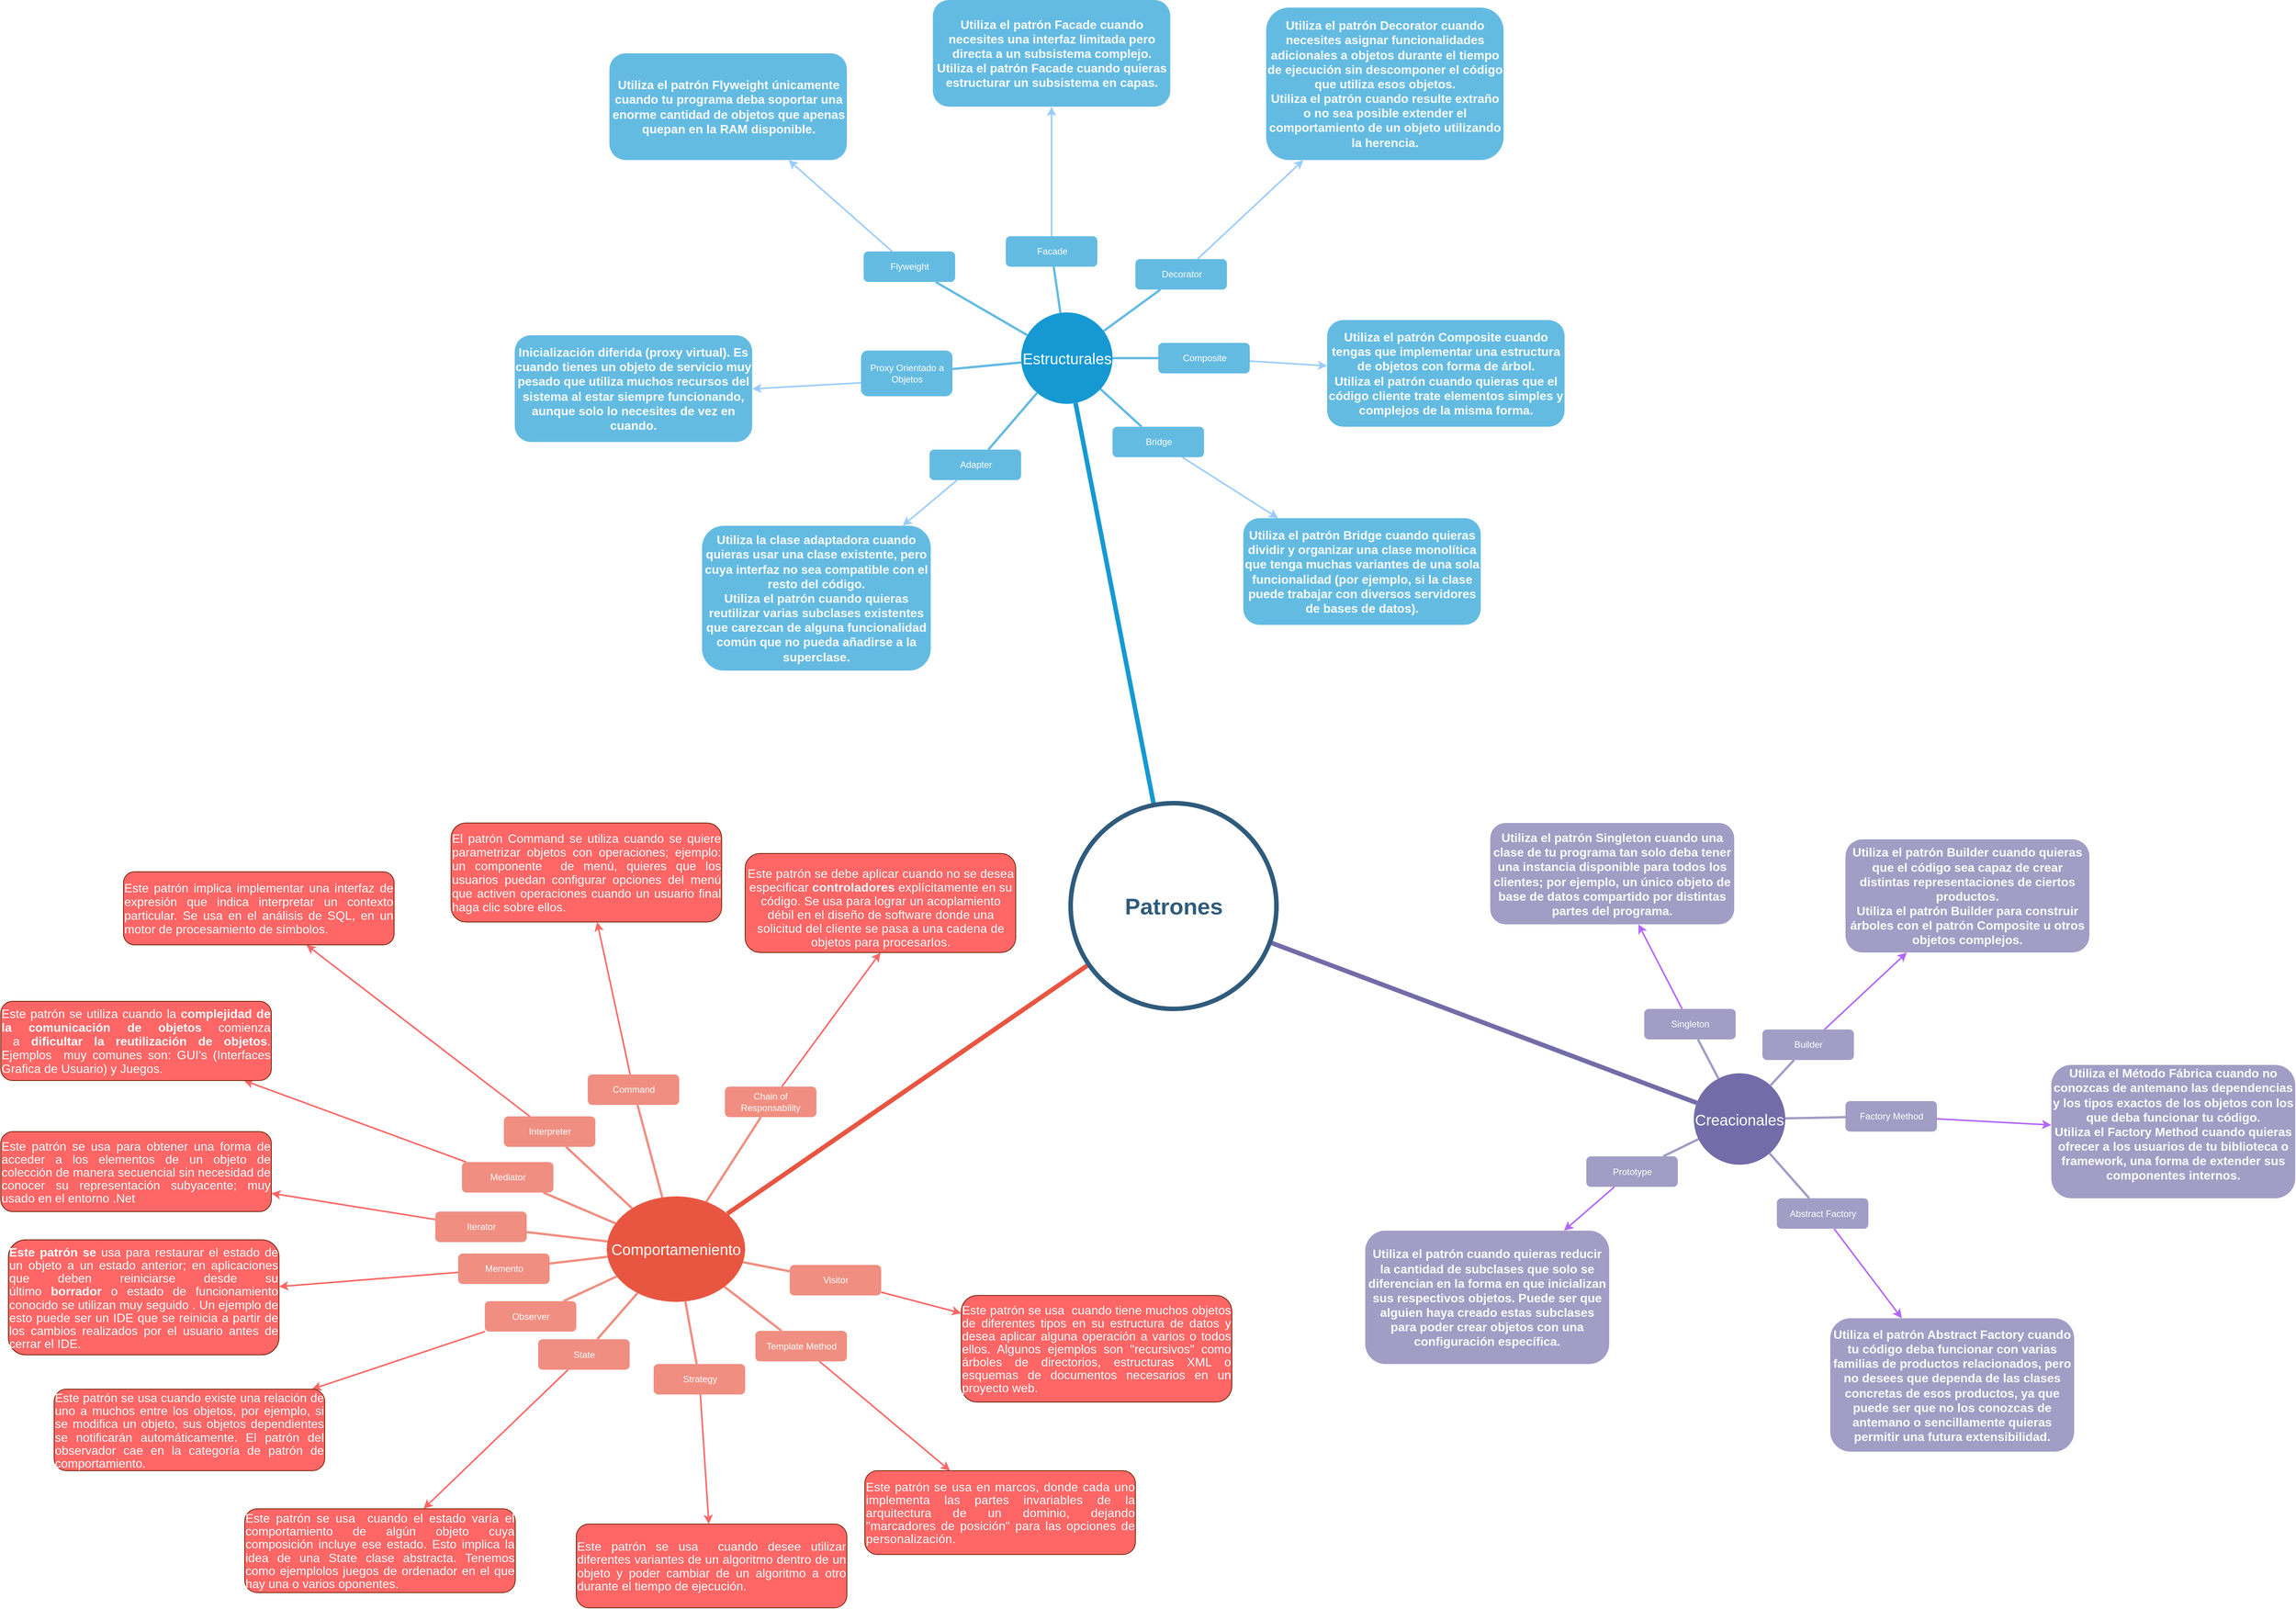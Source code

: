 <mxfile version="17.2.4" type="github">
  <diagram id="6a731a19-8d31-9384-78a2-239565b7b9f0" name="Page-1">
    <mxGraphModel dx="2190" dy="1401" grid="1" gridSize="10" guides="1" tooltips="1" connect="1" arrows="1" fold="1" page="1" pageScale="1" pageWidth="1169" pageHeight="827" background="none" math="0" shadow="0">
      <root>
        <mxCell id="0" />
        <mxCell id="1" parent="0" />
        <mxCell id="1353" value="Estructurales" style="ellipse;whiteSpace=wrap;html=1;shadow=0;fontFamily=Helvetica;fontSize=20;fontColor=#FFFFFF;align=center;strokeWidth=3;fillColor=#1699D3;strokeColor=none;" parent="1" vertex="1">
          <mxGeometry x="818.5" y="200" width="120" height="120" as="geometry" />
        </mxCell>
        <mxCell id="1354" value="Creacionales" style="ellipse;whiteSpace=wrap;html=1;shadow=0;fontFamily=Helvetica;fontSize=20;fontColor=#FFFFFF;align=center;strokeWidth=3;fillColor=#736ca8;strokeColor=none;" parent="1" vertex="1">
          <mxGeometry x="1701" y="1198.5" width="120" height="120" as="geometry" />
        </mxCell>
        <mxCell id="1356" value="Comportameniento" style="ellipse;whiteSpace=wrap;html=1;shadow=0;fontFamily=Helvetica;fontSize=20;fontColor=#FFFFFF;align=center;strokeWidth=3;fillColor=#E85642;strokeColor=none;" parent="1" vertex="1">
          <mxGeometry x="275" y="1360" width="181.5" height="138.5" as="geometry" />
        </mxCell>
        <mxCell id="1362" style="endArrow=none;strokeWidth=6;strokeColor=#1699D3;html=1;" parent="1" source="1515" target="1353" edge="1">
          <mxGeometry relative="1" as="geometry" />
        </mxCell>
        <mxCell id="1364" style="endArrow=none;strokeWidth=6;strokeColor=#736ca8;html=1;" parent="1" source="1515" target="1354" edge="1">
          <mxGeometry relative="1" as="geometry" />
        </mxCell>
        <mxCell id="1366" value="" style="edgeStyle=none;endArrow=none;strokeWidth=6;strokeColor=#E85642;html=1;" parent="1" source="1515" target="1356" edge="1">
          <mxGeometry x="181" y="226.5" width="100" height="100" as="geometry">
            <mxPoint x="181" y="326.5" as="sourcePoint" />
            <mxPoint x="281" y="226.5" as="targetPoint" />
          </mxGeometry>
        </mxCell>
        <mxCell id="tyB7Aq6SBeK5hWP6T13b-1596" style="edgeStyle=none;rounded=0;orthogonalLoop=1;jettySize=auto;html=1;fontColor=#FFFFFF;strokeColor=#99CCFF;strokeWidth=2;" edge="1" parent="1">
          <mxGeometry relative="1" as="geometry">
            <mxPoint x="608.5" y="292.347" as="sourcePoint" />
            <mxPoint x="465.75" y="300.311" as="targetPoint" />
          </mxGeometry>
        </mxCell>
        <mxCell id="1437" value="Proxy Orientado a Objetos" style="rounded=1;fillColor=#64BBE2;strokeColor=none;strokeWidth=3;shadow=0;html=1;fontColor=#FFFFFF;imageAlign=center;whiteSpace=wrap;" parent="1" vertex="1">
          <mxGeometry x="608.5" y="250" width="120" height="60" as="geometry" />
        </mxCell>
        <mxCell id="tyB7Aq6SBeK5hWP6T13b-1595" style="edgeStyle=none;rounded=0;orthogonalLoop=1;jettySize=auto;html=1;fontColor=#FFFFFF;strokeColor=#99CCFF;strokeWidth=2;" edge="1" parent="1" source="1438" target="tyB7Aq6SBeK5hWP6T13b-1591">
          <mxGeometry relative="1" as="geometry" />
        </mxCell>
        <mxCell id="1438" value="Flyweight" style="rounded=1;fillColor=#64BBE2;strokeColor=none;strokeWidth=3;shadow=0;html=1;fontColor=#FFFFFF;" parent="1" vertex="1">
          <mxGeometry x="612" y="120" width="120" height="40" as="geometry" />
        </mxCell>
        <mxCell id="tyB7Aq6SBeK5hWP6T13b-1594" style="edgeStyle=none;rounded=0;orthogonalLoop=1;jettySize=auto;html=1;fontColor=#FFFFFF;strokeColor=#99CCFF;strokeWidth=2;" edge="1" parent="1" source="1439" target="tyB7Aq6SBeK5hWP6T13b-1590">
          <mxGeometry relative="1" as="geometry" />
        </mxCell>
        <mxCell id="1439" value="Facade" style="rounded=1;fillColor=#64BBE2;strokeColor=none;strokeWidth=3;shadow=0;html=1;fontColor=#FFFFFF;" parent="1" vertex="1">
          <mxGeometry x="798.5" y="100" width="120" height="40" as="geometry" />
        </mxCell>
        <mxCell id="tyB7Aq6SBeK5hWP6T13b-1593" style="edgeStyle=none;rounded=0;orthogonalLoop=1;jettySize=auto;html=1;fontColor=#FFFFFF;strokeColor=#99CCFF;strokeWidth=2;" edge="1" parent="1" source="1440" target="tyB7Aq6SBeK5hWP6T13b-1589">
          <mxGeometry relative="1" as="geometry" />
        </mxCell>
        <mxCell id="1440" value="Decorator" style="rounded=1;fillColor=#64BBE2;strokeColor=none;strokeWidth=3;shadow=0;html=1;fontColor=#FFFFFF;" parent="1" vertex="1">
          <mxGeometry x="968.5" y="130" width="120" height="40" as="geometry" />
        </mxCell>
        <mxCell id="tyB7Aq6SBeK5hWP6T13b-1584" value="" style="edgeStyle=none;rounded=0;orthogonalLoop=1;jettySize=auto;html=1;fontColor=#FFFFFF;strokeColor=#99CCFF;strokeWidth=2;" edge="1" parent="1" source="1441" target="tyB7Aq6SBeK5hWP6T13b-1583">
          <mxGeometry relative="1" as="geometry" />
        </mxCell>
        <mxCell id="1441" value="Bridge" style="rounded=1;fillColor=#64BBE2;strokeColor=none;strokeWidth=3;shadow=0;html=1;fontColor=#FFFFFF;" parent="1" vertex="1">
          <mxGeometry x="938.5" y="350" width="120" height="40" as="geometry" />
        </mxCell>
        <mxCell id="tyB7Aq6SBeK5hWP6T13b-1588" style="edgeStyle=none;rounded=0;orthogonalLoop=1;jettySize=auto;html=1;fontColor=#FFFFFF;strokeColor=#99CCFF;strokeWidth=2;" edge="1" parent="1" source="1442" target="tyB7Aq6SBeK5hWP6T13b-1587">
          <mxGeometry relative="1" as="geometry" />
        </mxCell>
        <mxCell id="1442" value="Composite" style="rounded=1;fillColor=#64BBE2;strokeColor=none;strokeWidth=3;shadow=0;html=1;fontColor=#FFFFFF;" parent="1" vertex="1">
          <mxGeometry x="998.5" y="240" width="120" height="40" as="geometry" />
        </mxCell>
        <mxCell id="tyB7Aq6SBeK5hWP6T13b-1586" style="edgeStyle=none;rounded=0;orthogonalLoop=1;jettySize=auto;html=1;fontColor=#FFFFFF;strokeColor=#99CCFF;strokeWidth=2;" edge="1" parent="1" source="1443" target="tyB7Aq6SBeK5hWP6T13b-1585">
          <mxGeometry relative="1" as="geometry" />
        </mxCell>
        <mxCell id="1443" value="Adapter" style="rounded=1;fillColor=#64BBE2;strokeColor=none;strokeWidth=3;shadow=0;html=1;fontColor=#FFFFFF;" parent="1" vertex="1">
          <mxGeometry x="698.5" y="380" width="120" height="40" as="geometry" />
        </mxCell>
        <mxCell id="1448" value="" style="edgeStyle=none;endArrow=none;strokeWidth=3;strokeColor=#64BBE2;html=1;" parent="1" source="1353" target="1437" edge="1">
          <mxGeometry x="-1141.5" y="-410" width="100" height="100" as="geometry">
            <mxPoint x="-1141.5" y="-310" as="sourcePoint" />
            <mxPoint x="-1041.5" y="-410" as="targetPoint" />
          </mxGeometry>
        </mxCell>
        <mxCell id="1449" value="" style="edgeStyle=none;endArrow=none;strokeWidth=3;strokeColor=#64BBE2;html=1;" parent="1" source="1353" target="1438" edge="1">
          <mxGeometry x="-1141.5" y="-410" width="100" height="100" as="geometry">
            <mxPoint x="-1141.5" y="-310" as="sourcePoint" />
            <mxPoint x="-1041.5" y="-410" as="targetPoint" />
          </mxGeometry>
        </mxCell>
        <mxCell id="1450" value="" style="edgeStyle=none;endArrow=none;strokeWidth=3;strokeColor=#64BBE2;html=1;" parent="1" source="1353" target="1439" edge="1">
          <mxGeometry x="-1141.5" y="-410" width="100" height="100" as="geometry">
            <mxPoint x="-1141.5" y="-310" as="sourcePoint" />
            <mxPoint x="-1041.5" y="-410" as="targetPoint" />
          </mxGeometry>
        </mxCell>
        <mxCell id="1451" value="" style="edgeStyle=none;endArrow=none;strokeWidth=3;strokeColor=#64BBE2;html=1;" parent="1" source="1353" target="1440" edge="1">
          <mxGeometry x="-1141.5" y="-410" width="100" height="100" as="geometry">
            <mxPoint x="-1141.5" y="-310" as="sourcePoint" />
            <mxPoint x="-1041.5" y="-410" as="targetPoint" />
          </mxGeometry>
        </mxCell>
        <mxCell id="1452" value="" style="edgeStyle=none;endArrow=none;strokeWidth=3;strokeColor=#64BBE2;html=1;" parent="1" source="1353" target="1442" edge="1">
          <mxGeometry x="-1141.5" y="-410" width="100" height="100" as="geometry">
            <mxPoint x="-1141.5" y="-310" as="sourcePoint" />
            <mxPoint x="-1041.5" y="-410" as="targetPoint" />
          </mxGeometry>
        </mxCell>
        <mxCell id="1453" value="" style="edgeStyle=none;endArrow=none;strokeWidth=3;strokeColor=#64BBE2;html=1;" parent="1" source="1353" target="1441" edge="1">
          <mxGeometry x="-1141.5" y="-410" width="100" height="100" as="geometry">
            <mxPoint x="-1141.5" y="-310" as="sourcePoint" />
            <mxPoint x="-1041.5" y="-410" as="targetPoint" />
          </mxGeometry>
        </mxCell>
        <mxCell id="1454" value="" style="edgeStyle=none;endArrow=none;strokeWidth=3;strokeColor=#64BBE2;html=1;" parent="1" source="1353" target="1443" edge="1">
          <mxGeometry x="-1141.5" y="-410" width="100" height="100" as="geometry">
            <mxPoint x="-1141.5" y="-310" as="sourcePoint" />
            <mxPoint x="-1041.5" y="-410" as="targetPoint" />
          </mxGeometry>
        </mxCell>
        <mxCell id="tyB7Aq6SBeK5hWP6T13b-1576" style="edgeStyle=none;rounded=0;orthogonalLoop=1;jettySize=auto;html=1;fontColor=#FFFFFF;strokeColor=#B266FF;strokeWidth=2;" edge="1" parent="1" source="1457" target="tyB7Aq6SBeK5hWP6T13b-1571">
          <mxGeometry relative="1" as="geometry" />
        </mxCell>
        <mxCell id="1457" value="Singleton" style="rounded=1;fillColor=#a29dc5;strokeColor=none;strokeWidth=3;shadow=0;html=1;fontColor=#FFFFFF;" parent="1" vertex="1">
          <mxGeometry x="1636" y="1114" width="120" height="40" as="geometry" />
        </mxCell>
        <mxCell id="tyB7Aq6SBeK5hWP6T13b-1582" style="edgeStyle=none;rounded=0;orthogonalLoop=1;jettySize=auto;html=1;fontColor=#FFFFFF;strokeColor=#B266FF;strokeWidth=2;" edge="1" parent="1" source="1458" target="tyB7Aq6SBeK5hWP6T13b-1579">
          <mxGeometry relative="1" as="geometry" />
        </mxCell>
        <mxCell id="1458" value="Abstract Factory" style="rounded=1;fillColor=#a29dc5;strokeColor=none;strokeWidth=3;shadow=0;html=1;fontColor=#FFFFFF;" parent="1" vertex="1">
          <mxGeometry x="1810" y="1362.5" width="120" height="40" as="geometry" />
        </mxCell>
        <mxCell id="tyB7Aq6SBeK5hWP6T13b-1575" style="edgeStyle=none;rounded=0;orthogonalLoop=1;jettySize=auto;html=1;fontColor=#FFFFFF;strokeColor=#B266FF;strokeWidth=2;" edge="1" parent="1" source="1459" target="tyB7Aq6SBeK5hWP6T13b-1574">
          <mxGeometry relative="1" as="geometry">
            <mxPoint x="1880" y="1050.0" as="targetPoint" />
          </mxGeometry>
        </mxCell>
        <mxCell id="1459" value="Builder" style="rounded=1;fillColor=#a29dc5;strokeColor=none;strokeWidth=3;shadow=0;html=1;fontColor=#FFFFFF;" parent="1" vertex="1">
          <mxGeometry x="1791" y="1141" width="120" height="40" as="geometry" />
        </mxCell>
        <mxCell id="tyB7Aq6SBeK5hWP6T13b-1578" style="edgeStyle=none;rounded=0;orthogonalLoop=1;jettySize=auto;html=1;fontColor=#FFFFFF;strokeColor=#B266FF;strokeWidth=2;" edge="1" parent="1" source="1461" target="tyB7Aq6SBeK5hWP6T13b-1577">
          <mxGeometry relative="1" as="geometry" />
        </mxCell>
        <mxCell id="1461" value="Factory Method" style="rounded=1;fillColor=#a29dc5;strokeColor=none;strokeWidth=3;shadow=0;html=1;fontColor=#FFFFFF;" parent="1" vertex="1">
          <mxGeometry x="1900" y="1235" width="120" height="40" as="geometry" />
        </mxCell>
        <mxCell id="tyB7Aq6SBeK5hWP6T13b-1581" style="edgeStyle=none;rounded=0;orthogonalLoop=1;jettySize=auto;html=1;fontColor=#FFFFFF;strokeColor=#B266FF;strokeWidth=2;" edge="1" parent="1" source="1462" target="tyB7Aq6SBeK5hWP6T13b-1580">
          <mxGeometry relative="1" as="geometry" />
        </mxCell>
        <mxCell id="1462" value="Prototype" style="rounded=1;fillColor=#a29dc5;strokeColor=none;strokeWidth=3;shadow=0;html=1;fontColor=#FFFFFF;" parent="1" vertex="1">
          <mxGeometry x="1560" y="1307.5" width="120" height="40" as="geometry" />
        </mxCell>
        <mxCell id="1464" value="" style="edgeStyle=none;endArrow=none;strokeWidth=3;strokeColor=#A29DC5;html=1;" parent="1" source="1354" target="1461" edge="1">
          <mxGeometry x="241" y="-76.5" width="100" height="100" as="geometry">
            <mxPoint x="241" y="23.5" as="sourcePoint" />
            <mxPoint x="341" y="-76.5" as="targetPoint" />
          </mxGeometry>
        </mxCell>
        <mxCell id="1465" value="" style="edgeStyle=none;endArrow=none;strokeWidth=3;strokeColor=#A29DC5;html=1;" parent="1" source="1354" target="1458" edge="1">
          <mxGeometry x="241" y="-76.5" width="100" height="100" as="geometry">
            <mxPoint x="241" y="23.5" as="sourcePoint" />
            <mxPoint x="341" y="-76.5" as="targetPoint" />
          </mxGeometry>
        </mxCell>
        <mxCell id="1466" value="" style="edgeStyle=none;endArrow=none;strokeWidth=3;strokeColor=#A29DC5;html=1;" parent="1" source="1354" target="1462" edge="1">
          <mxGeometry x="241" y="-76.5" width="100" height="100" as="geometry">
            <mxPoint x="241" y="23.5" as="sourcePoint" />
            <mxPoint x="341" y="-76.5" as="targetPoint" />
          </mxGeometry>
        </mxCell>
        <mxCell id="1467" value="" style="edgeStyle=none;endArrow=none;strokeWidth=3;strokeColor=#A29DC5;html=1;" parent="1" source="1354" target="1457" edge="1">
          <mxGeometry x="241" y="-76.5" width="100" height="100" as="geometry">
            <mxPoint x="241" y="23.5" as="sourcePoint" />
            <mxPoint x="341" y="-76.5" as="targetPoint" />
          </mxGeometry>
        </mxCell>
        <mxCell id="tyB7Aq6SBeK5hWP6T13b-1543" style="rounded=0;orthogonalLoop=1;jettySize=auto;html=1;entryX=0.5;entryY=1;entryDx=0;entryDy=0;fontColor=#FFFFFF;strokeWidth=2;strokeColor=#FF6666;" edge="1" parent="1" source="1490" target="tyB7Aq6SBeK5hWP6T13b-1542">
          <mxGeometry relative="1" as="geometry" />
        </mxCell>
        <mxCell id="1490" value="Chain of Responsability" style="rounded=1;fillColor=#f08e81;strokeColor=none;strokeWidth=3;shadow=0;html=1;fontColor=#FFFFFF;whiteSpace=wrap;" parent="1" vertex="1">
          <mxGeometry x="430" y="1216" width="120" height="40" as="geometry" />
        </mxCell>
        <mxCell id="tyB7Aq6SBeK5hWP6T13b-1546" style="edgeStyle=none;rounded=0;orthogonalLoop=1;jettySize=auto;html=1;fontColor=#FFFFFF;strokeColor=#FF6666;strokeWidth=2;" edge="1" parent="1" source="1491" target="tyB7Aq6SBeK5hWP6T13b-1544">
          <mxGeometry relative="1" as="geometry" />
        </mxCell>
        <mxCell id="1491" value="Command" style="rounded=1;fillColor=#f08e81;strokeColor=none;strokeWidth=3;shadow=0;html=1;fontColor=#FFFFFF;" parent="1" vertex="1">
          <mxGeometry x="250" y="1200" width="120" height="40" as="geometry" />
        </mxCell>
        <mxCell id="tyB7Aq6SBeK5hWP6T13b-1552" style="edgeStyle=none;rounded=0;orthogonalLoop=1;jettySize=auto;html=1;fontColor=#FFFFFF;strokeColor=#FF6666;strokeWidth=2;" edge="1" parent="1" source="1492" target="tyB7Aq6SBeK5hWP6T13b-1547">
          <mxGeometry relative="1" as="geometry" />
        </mxCell>
        <mxCell id="1492" value="Interpreter" style="rounded=1;fillColor=#f08e81;strokeColor=none;strokeWidth=3;shadow=0;html=1;fontColor=#FFFFFF;" parent="1" vertex="1">
          <mxGeometry x="140" y="1255" width="120" height="40" as="geometry" />
        </mxCell>
        <mxCell id="tyB7Aq6SBeK5hWP6T13b-1550" style="edgeStyle=none;rounded=0;orthogonalLoop=1;jettySize=auto;html=1;fontColor=#FFFFFF;strokeColor=#FF6666;strokeWidth=2;" edge="1" parent="1" source="1493" target="tyB7Aq6SBeK5hWP6T13b-1549">
          <mxGeometry relative="1" as="geometry" />
        </mxCell>
        <mxCell id="1493" value="Mediator" style="rounded=1;fillColor=#f08e81;strokeColor=none;strokeWidth=3;shadow=0;html=1;fontColor=#FFFFFF;" parent="1" vertex="1">
          <mxGeometry x="85" y="1315" width="120" height="40" as="geometry" />
        </mxCell>
        <mxCell id="tyB7Aq6SBeK5hWP6T13b-1559" style="edgeStyle=none;rounded=0;orthogonalLoop=1;jettySize=auto;html=1;fontColor=#FFFFFF;strokeColor=#FF6666;strokeWidth=2;" edge="1" parent="1" source="1494" target="tyB7Aq6SBeK5hWP6T13b-1557">
          <mxGeometry relative="1" as="geometry" />
        </mxCell>
        <mxCell id="1494" value="Iterator" style="rounded=1;fillColor=#f08e81;strokeColor=none;strokeWidth=3;shadow=0;html=1;fontColor=#FFFFFF;" parent="1" vertex="1">
          <mxGeometry x="50" y="1380" width="120" height="40" as="geometry" />
        </mxCell>
        <mxCell id="tyB7Aq6SBeK5hWP6T13b-1560" style="edgeStyle=none;rounded=0;orthogonalLoop=1;jettySize=auto;html=1;fontColor=#FFFFFF;strokeColor=#FF6666;strokeWidth=2;" edge="1" parent="1" source="1495" target="tyB7Aq6SBeK5hWP6T13b-1558">
          <mxGeometry relative="1" as="geometry" />
        </mxCell>
        <mxCell id="1495" value="Memento" style="rounded=1;fillColor=#f08e81;strokeColor=none;strokeWidth=3;shadow=0;html=1;fontColor=#FFFFFF;" parent="1" vertex="1">
          <mxGeometry x="80" y="1435" width="120" height="40" as="geometry" />
        </mxCell>
        <mxCell id="tyB7Aq6SBeK5hWP6T13b-1562" style="edgeStyle=none;rounded=0;orthogonalLoop=1;jettySize=auto;html=1;fontColor=#FFFFFF;strokeColor=#FF6666;strokeWidth=2;" edge="1" parent="1" source="1496" target="tyB7Aq6SBeK5hWP6T13b-1561">
          <mxGeometry relative="1" as="geometry" />
        </mxCell>
        <mxCell id="1496" value="Observer" style="rounded=1;fillColor=#f08e81;strokeColor=none;strokeWidth=3;shadow=0;html=1;fontColor=#FFFFFF;" parent="1" vertex="1">
          <mxGeometry x="115" y="1497.5" width="120" height="40" as="geometry" />
        </mxCell>
        <mxCell id="tyB7Aq6SBeK5hWP6T13b-1564" style="edgeStyle=none;rounded=0;orthogonalLoop=1;jettySize=auto;html=1;fontColor=#FFFFFF;strokeColor=#FF6666;strokeWidth=2;" edge="1" parent="1" source="1497" target="tyB7Aq6SBeK5hWP6T13b-1563">
          <mxGeometry relative="1" as="geometry" />
        </mxCell>
        <mxCell id="1497" value="State" style="rounded=1;fillColor=#f08e81;strokeColor=none;strokeWidth=3;shadow=0;html=1;fontColor=#FFFFFF;" parent="1" vertex="1">
          <mxGeometry x="185" y="1547.5" width="120" height="40" as="geometry" />
        </mxCell>
        <mxCell id="tyB7Aq6SBeK5hWP6T13b-1566" style="edgeStyle=none;rounded=0;orthogonalLoop=1;jettySize=auto;html=1;fontColor=#FFFFFF;strokeColor=#FF6666;strokeWidth=2;" edge="1" parent="1" source="1499" target="tyB7Aq6SBeK5hWP6T13b-1565">
          <mxGeometry relative="1" as="geometry" />
        </mxCell>
        <mxCell id="1499" value="Strategy" style="rounded=1;fillColor=#f08e81;strokeColor=none;strokeWidth=3;shadow=0;html=1;fontColor=#FFFFFF;" parent="1" vertex="1">
          <mxGeometry x="336.5" y="1580" width="120" height="40" as="geometry" />
        </mxCell>
        <mxCell id="tyB7Aq6SBeK5hWP6T13b-1568" style="edgeStyle=none;rounded=0;orthogonalLoop=1;jettySize=auto;html=1;fontColor=#FFFFFF;strokeColor=#FF6666;strokeWidth=2;" edge="1" parent="1" source="1500" target="tyB7Aq6SBeK5hWP6T13b-1567">
          <mxGeometry relative="1" as="geometry" />
        </mxCell>
        <mxCell id="1500" value="Template Method" style="rounded=1;fillColor=#f08e81;strokeColor=none;strokeWidth=3;shadow=0;html=1;fontColor=#FFFFFF;" parent="1" vertex="1">
          <mxGeometry x="470" y="1536.5" width="120" height="40" as="geometry" />
        </mxCell>
        <mxCell id="tyB7Aq6SBeK5hWP6T13b-1570" style="edgeStyle=none;rounded=0;orthogonalLoop=1;jettySize=auto;html=1;fontColor=#FFFFFF;strokeColor=#FF6666;strokeWidth=2;" edge="1" parent="1" source="1501" target="tyB7Aq6SBeK5hWP6T13b-1569">
          <mxGeometry relative="1" as="geometry" />
        </mxCell>
        <mxCell id="1501" value="Visitor" style="rounded=1;fillColor=#f08e81;strokeColor=none;strokeWidth=3;shadow=0;html=1;fontColor=#FFFFFF;" parent="1" vertex="1">
          <mxGeometry x="515" y="1450" width="120" height="40" as="geometry" />
        </mxCell>
        <mxCell id="1502" value="" style="edgeStyle=none;endArrow=none;strokeWidth=3;strokeColor=#F08E81;html=1;" parent="1" source="1356" target="1501" edge="1">
          <mxGeometry x="-95" y="240" width="100" height="100" as="geometry">
            <mxPoint x="-95" y="340" as="sourcePoint" />
            <mxPoint x="500" y="1405.234" as="targetPoint" />
          </mxGeometry>
        </mxCell>
        <mxCell id="1503" value="" style="edgeStyle=none;endArrow=none;strokeWidth=3;strokeColor=#F08E81;html=1;" parent="1" source="1356" target="1490" edge="1">
          <mxGeometry x="-95" y="240" width="100" height="100" as="geometry">
            <mxPoint x="-95" y="340" as="sourcePoint" />
            <mxPoint x="5" y="240" as="targetPoint" />
          </mxGeometry>
        </mxCell>
        <mxCell id="1504" value="" style="edgeStyle=none;endArrow=none;strokeWidth=3;strokeColor=#F08E81;html=1;" parent="1" source="1356" target="1491" edge="1">
          <mxGeometry x="-95" y="240" width="100" height="100" as="geometry">
            <mxPoint x="-95" y="340" as="sourcePoint" />
            <mxPoint x="5" y="240" as="targetPoint" />
          </mxGeometry>
        </mxCell>
        <mxCell id="1505" value="" style="edgeStyle=none;endArrow=none;strokeWidth=3;strokeColor=#F08E81;html=1;" parent="1" source="1356" target="1492" edge="1">
          <mxGeometry x="-95" y="240" width="100" height="100" as="geometry">
            <mxPoint x="-95" y="340" as="sourcePoint" />
            <mxPoint x="5" y="240" as="targetPoint" />
          </mxGeometry>
        </mxCell>
        <mxCell id="1506" value="" style="edgeStyle=none;endArrow=none;strokeWidth=3;strokeColor=#F08E81;html=1;" parent="1" source="1356" target="1493" edge="1">
          <mxGeometry x="-95" y="240" width="100" height="100" as="geometry">
            <mxPoint x="-95" y="340" as="sourcePoint" />
            <mxPoint x="5" y="240" as="targetPoint" />
          </mxGeometry>
        </mxCell>
        <mxCell id="1507" value="" style="edgeStyle=none;endArrow=none;strokeWidth=3;strokeColor=#F08E81;html=1;" parent="1" source="1356" target="1494" edge="1">
          <mxGeometry x="-95" y="240" width="100" height="100" as="geometry">
            <mxPoint x="-95" y="340" as="sourcePoint" />
            <mxPoint x="185" y="1399.782" as="targetPoint" />
          </mxGeometry>
        </mxCell>
        <mxCell id="1508" value="" style="edgeStyle=none;endArrow=none;strokeWidth=3;strokeColor=#F08E81;html=1;" parent="1" source="1356" target="1495" edge="1">
          <mxGeometry x="-95" y="240" width="100" height="100" as="geometry">
            <mxPoint x="-95" y="340" as="sourcePoint" />
            <mxPoint x="5" y="240" as="targetPoint" />
          </mxGeometry>
        </mxCell>
        <mxCell id="1509" value="" style="edgeStyle=none;endArrow=none;strokeWidth=3;strokeColor=#F08E81;html=1;" parent="1" source="1356" target="1496" edge="1">
          <mxGeometry x="-95" y="240" width="100" height="100" as="geometry">
            <mxPoint x="-95" y="340" as="sourcePoint" />
            <mxPoint x="5" y="240" as="targetPoint" />
          </mxGeometry>
        </mxCell>
        <mxCell id="1510" value="" style="edgeStyle=none;endArrow=none;strokeWidth=3;strokeColor=#F08E81;html=1;" parent="1" source="1356" target="1497" edge="1">
          <mxGeometry x="-95" y="240" width="100" height="100" as="geometry">
            <mxPoint x="-95" y="340" as="sourcePoint" />
            <mxPoint x="5" y="240" as="targetPoint" />
          </mxGeometry>
        </mxCell>
        <mxCell id="1512" value="" style="edgeStyle=none;endArrow=none;strokeWidth=3;strokeColor=#F08E81;html=1;" parent="1" source="1356" target="1499" edge="1">
          <mxGeometry x="-95" y="240" width="100" height="100" as="geometry">
            <mxPoint x="-95" y="340" as="sourcePoint" />
            <mxPoint x="5" y="240" as="targetPoint" />
          </mxGeometry>
        </mxCell>
        <mxCell id="1513" value="" style="edgeStyle=none;endArrow=none;strokeWidth=3;strokeColor=#F08E81;html=1;" parent="1" source="1356" target="1500" edge="1">
          <mxGeometry x="-95" y="240" width="100" height="100" as="geometry">
            <mxPoint x="-95" y="340" as="sourcePoint" />
            <mxPoint x="5" y="240" as="targetPoint" />
          </mxGeometry>
        </mxCell>
        <mxCell id="1515" value="Patrones" style="ellipse;whiteSpace=wrap;html=1;shadow=0;fontFamily=Helvetica;fontSize=30;fontColor=#2F5B7C;align=center;strokeColor=#2F5B7C;strokeWidth=6;fillColor=#FFFFFF;fontStyle=1;gradientColor=none;" parent="1" vertex="1">
          <mxGeometry x="883.5" y="844" width="270" height="270" as="geometry" />
        </mxCell>
        <mxCell id="1541" value="" style="edgeStyle=none;endArrow=none;strokeWidth=3;strokeColor=#A29DC5;html=1;" parent="1" source="1354" target="1459" edge="1">
          <mxGeometry x="-1184" y="-381.5" width="100" height="100" as="geometry">
            <mxPoint x="-1184" y="-281.5" as="sourcePoint" />
            <mxPoint x="-1084" y="-381.5" as="targetPoint" />
          </mxGeometry>
        </mxCell>
        <mxCell id="tyB7Aq6SBeK5hWP6T13b-1542" value="&lt;p class=&quot;MsoNormal&quot; style=&quot;margin-bottom: 0cm ; line-height: normal ; vertical-align: baseline&quot;&gt;&lt;span style=&quot;font-size: 12pt ; font-family: &amp;#34;arial&amp;#34; , sans-serif ; letter-spacing: 0.1pt&quot;&gt;Este patrón se debe&amp;nbsp;aplicar &lt;/span&gt;&lt;span style=&quot;font-size: 12pt ; font-family: &amp;#34;arial&amp;#34; , sans-serif ; letter-spacing: 0.1pt&quot;&gt;cuando no se desea especificar &lt;b&gt;controladores&amp;nbsp;&lt;/b&gt;explícitamente en su código.&lt;/span&gt;&lt;span style=&quot;font-size: 12pt ; font-family: &amp;#34;arial&amp;#34; , sans-serif&quot;&gt; Se&lt;span style=&quot;letter-spacing: 0.1pt&quot;&gt; usa para lograr un acoplamiento débil en el diseño de software donde una solicitud del cliente se pasa a una cadena de objetos para procesarlos.&lt;/span&gt;&lt;/span&gt;&lt;span style=&quot;font-size: 12pt ; font-family: &amp;#34;arial&amp;#34; , sans-serif ; letter-spacing: 0.1pt ; background-color: white ; font-size: 12pt ; letter-spacing: 0.1pt&quot;&gt;&lt;/span&gt;&lt;/p&gt;" style="rounded=1;whiteSpace=wrap;html=1;fillColor=#FF6666;strokeColor=#6D1F00;fontColor=#ffffff;" vertex="1" parent="1">
          <mxGeometry x="456.5" y="910" width="355" height="130" as="geometry" />
        </mxCell>
        <mxCell id="tyB7Aq6SBeK5hWP6T13b-1544" value="&lt;p class=&quot;MsoNormal&quot; style=&quot;text-align: justify ; line-height: normal&quot;&gt;&lt;span style=&quot;font-size: 12pt ; font-family: &amp;#34;arial&amp;#34; , sans-serif&quot;&gt;El patrón Command se utiliza cuando se quiere parametrizar objetos con operaciones; ejemplo: un componente&amp;nbsp; de menú, quieres que los usuarios puedan configurar opciones del menú que activen operaciones cuando un usuario final haga clic sobre ellos.&lt;/span&gt;&lt;span style=&quot;font-size: 12.0pt&quot;&gt;&lt;/span&gt;&lt;/p&gt;" style="rounded=1;whiteSpace=wrap;html=1;fillColor=#FF6666;strokeColor=#6D1F00;fontColor=#ffffff;" vertex="1" parent="1">
          <mxGeometry x="70.75" y="870" width="355" height="130" as="geometry" />
        </mxCell>
        <mxCell id="tyB7Aq6SBeK5hWP6T13b-1547" value="&lt;p class=&quot;MsoNormal&quot; style=&quot;text-align: justify ; line-height: normal&quot;&gt;&lt;span style=&quot;font-size: 12pt ; font-family: &amp;#34;arial&amp;#34; , sans-serif&quot;&gt;Este patrón implica implementar una interfaz de expresión que indica interpretar un contexto particular.&amp;nbsp;Se usa en el análisis de SQL, en un motor de procesamiento de símbolos.&lt;/span&gt;&lt;span style=&quot;font-size: 12.0pt ; font-family: &amp;#34;arial&amp;#34; , sans-serif&quot;&gt;&lt;/span&gt;&lt;/p&gt;" style="rounded=1;whiteSpace=wrap;html=1;fillColor=#FF6666;strokeColor=#6D1F00;fontColor=#ffffff;" vertex="1" parent="1">
          <mxGeometry x="-359" y="934" width="355" height="96" as="geometry" />
        </mxCell>
        <mxCell id="tyB7Aq6SBeK5hWP6T13b-1549" value="&lt;p class=&quot;MsoNormal&quot; style=&quot;text-align: justify ; line-height: normal&quot;&gt;&lt;span style=&quot;font-size: 12.0pt ; font-family: &amp;#34;arial&amp;#34; , sans-serif&quot;&gt;Este patrón se utiliza cuando la&amp;nbsp;&lt;strong&gt;&lt;span style=&quot;border: 1pt none ; padding: 0cm&quot;&gt;complejidad de la comunicación de objetos&lt;/span&gt;&lt;/strong&gt;&amp;nbsp;comienza &amp;nbsp;a&amp;nbsp;&lt;strong&gt;&lt;span style=&quot;border: 1pt none ; padding: 0cm&quot;&gt;dificultar la reutilización de objetos&lt;/span&gt;&lt;/strong&gt;. Ejemplos&amp;nbsp; muy comunes son: GUI&#39;s (Interfaces Grafica de Usuario) y Juegos.&lt;/span&gt;&lt;/p&gt;" style="rounded=1;whiteSpace=wrap;html=1;fillColor=#FF6666;strokeColor=#6D1F00;fontColor=#ffffff;" vertex="1" parent="1">
          <mxGeometry x="-520" y="1104" width="355" height="104" as="geometry" />
        </mxCell>
        <mxCell id="tyB7Aq6SBeK5hWP6T13b-1557" value="&lt;p class=&quot;MsoNormal&quot; style=&quot;text-align: justify ; line-height: normal&quot;&gt;&lt;span style=&quot;font-size: 12pt ; line-height: 107% ; font-family: &amp;#34;arial&amp;#34; , sans-serif&quot;&gt;Este patrón se usa para obtener una forma de acceder a los elementos de un objeto de colección de manera secuencial sin necesidad de conocer su representación subyacente; muy usado en el entorno .Net&lt;/span&gt;&lt;br&gt;&lt;/p&gt;" style="rounded=1;whiteSpace=wrap;html=1;fillColor=#FF6666;strokeColor=#6D1F00;fontColor=#ffffff;" vertex="1" parent="1">
          <mxGeometry x="-520" y="1275" width="355" height="105" as="geometry" />
        </mxCell>
        <mxCell id="tyB7Aq6SBeK5hWP6T13b-1558" value="&lt;p class=&quot;MsoNormal&quot; style=&quot;text-align: justify ; line-height: normal&quot;&gt;&lt;strong&gt;&lt;span style=&quot;font-size: 12pt ; line-height: 107% ; font-family: &amp;#34;arial&amp;#34; , sans-serif&quot;&gt;Este patrón se &lt;/span&gt;&lt;/strong&gt;&lt;span style=&quot;font-size: 12pt ; line-height: 107% ; font-family: &amp;#34;arial&amp;#34; , sans-serif&quot;&gt;usa para restaurar el estado de un objeto a un estado anterior; en aplicaciones que deben reiniciarse desde su último&amp;nbsp;&lt;strong&gt;borrador&lt;/strong&gt;&amp;nbsp;o estado de funcionamiento conocido se utilizan muy seguido .&amp;nbsp;Un ejemplo de esto puede ser un IDE que se reinicia a partir de los cambios realizados por el usuario antes de cerrar el IDE.&lt;/span&gt;&lt;br&gt;&lt;/p&gt;" style="rounded=1;whiteSpace=wrap;html=1;fillColor=#FF6666;strokeColor=#6D1F00;fontColor=#ffffff;" vertex="1" parent="1">
          <mxGeometry x="-510" y="1417" width="355" height="151" as="geometry" />
        </mxCell>
        <mxCell id="tyB7Aq6SBeK5hWP6T13b-1561" value="&lt;p class=&quot;MsoNormal&quot; style=&quot;text-align: justify ; line-height: normal&quot;&gt;&lt;span style=&quot;font-size: 12.0pt ; line-height: 107% ; font-family: &amp;#34;arial&amp;#34; , sans-serif&quot;&gt;Este patrón se usa &lt;span&gt;cuando existe una relación de uno a muchos entre los objetos, por ejemplo, si se modifica un objeto, sus objetos dependientes se notificarán automáticamente.&amp;nbsp;El patrón del observador cae en la categoría de patrón de comportamiento&lt;/span&gt;&lt;span&gt;.&lt;/span&gt;&lt;/span&gt;&lt;br&gt;&lt;/p&gt;" style="rounded=1;whiteSpace=wrap;html=1;fillColor=#FF6666;strokeColor=#6D1F00;fontColor=#ffffff;" vertex="1" parent="1">
          <mxGeometry x="-450" y="1613" width="355" height="107" as="geometry" />
        </mxCell>
        <mxCell id="tyB7Aq6SBeK5hWP6T13b-1563" value="&lt;p class=&quot;MsoNormal&quot; style=&quot;text-align: justify ; line-height: normal&quot;&gt;&lt;span style=&quot;font-size: 12.0pt ; line-height: 107% ; font-family: &amp;#34;arial&amp;#34; , sans-serif&quot;&gt;Este patrón &lt;span&gt;se usa &amp;nbsp;cuando el estado varía el comportamiento de algún objeto cuya composición incluye ese estado.&amp;nbsp;Esto implica la idea de una&amp;nbsp;&lt;/span&gt;&lt;code&gt;&lt;span style=&quot;line-height: 107% ; font-family: &amp;#34;arial&amp;#34; , sans-serif ; border: 1pt none ; padding: 0cm&quot;&gt;State &lt;/span&gt;&lt;/code&gt;&lt;span&gt;clase abstracta. Tenemos como ejemplolos juegos de ordenador en el que hay una o varios oponentes.&lt;/span&gt;&lt;/span&gt;&lt;br&gt;&lt;/p&gt;" style="rounded=1;whiteSpace=wrap;html=1;fillColor=#FF6666;strokeColor=#6D1F00;fontColor=#ffffff;" vertex="1" parent="1">
          <mxGeometry x="-200" y="1770" width="355" height="110" as="geometry" />
        </mxCell>
        <mxCell id="tyB7Aq6SBeK5hWP6T13b-1565" value="&lt;p class=&quot;MsoNormal&quot; style=&quot;text-align: justify ; line-height: normal&quot;&gt;&lt;span style=&quot;font-size: 12.0pt ; line-height: 107% ; font-family: &amp;#34;arial&amp;#34; , sans-serif&quot;&gt;Este patrón &lt;/span&gt;&lt;span style=&quot;font-size: 12.0pt ; line-height: 107% ; font-family: &amp;#34;arial&amp;#34; , sans-serif&quot;&gt;se usa&amp;nbsp; cuando desee utilizar diferentes variantes de un algoritmo dentro de un objeto y poder cambiar de un algoritmo a otro durante el tiempo de ejecución.&lt;/span&gt;&lt;br&gt;&lt;/p&gt;" style="rounded=1;whiteSpace=wrap;html=1;fillColor=#FF6666;strokeColor=#6D1F00;fontColor=#ffffff;" vertex="1" parent="1">
          <mxGeometry x="235" y="1790" width="355" height="110" as="geometry" />
        </mxCell>
        <mxCell id="tyB7Aq6SBeK5hWP6T13b-1567" value="&lt;p class=&quot;MsoNormal&quot; style=&quot;text-align: justify ; line-height: normal&quot;&gt;&lt;span style=&quot;font-size: 12.0pt ; line-height: 107% ; font-family: &amp;#34;arial&amp;#34; , sans-serif&quot;&gt;Este patrón &lt;span style=&quot;letter-spacing: 0.1pt&quot;&gt;se usa en marcos, donde cada uno implementa las partes invariables de la arquitectura de un dominio, dejando &quot;marcadores de posición&quot; para las opciones de personalización.&lt;/span&gt;&lt;/span&gt;&lt;br&gt;&lt;/p&gt;" style="rounded=1;whiteSpace=wrap;html=1;fillColor=#FF6666;strokeColor=#6D1F00;fontColor=#ffffff;" vertex="1" parent="1">
          <mxGeometry x="613.5" y="1720" width="355" height="110" as="geometry" />
        </mxCell>
        <mxCell id="tyB7Aq6SBeK5hWP6T13b-1569" value="&lt;p class=&quot;MsoNormal&quot; style=&quot;text-align: justify ; line-height: normal&quot;&gt;&lt;span style=&quot;font-size: 12.0pt ; line-height: 107% ; font-family: &amp;#34;arial&amp;#34; , sans-serif&quot;&gt;Este patrón se usa&amp;nbsp; cuando tiene muchos objetos de diferentes tipos en su estructura de datos y desea aplicar alguna operación a varios o todos ellos. Algunos ejemplos son &quot;recursivos&quot; como árboles de directorios, estructuras XML o esquemas de documentos necesarios en un proyecto web.&lt;/span&gt;&lt;br&gt;&lt;/p&gt;" style="rounded=1;whiteSpace=wrap;html=1;fillColor=#FF6666;strokeColor=#6D1F00;fontColor=#ffffff;" vertex="1" parent="1">
          <mxGeometry x="740" y="1490" width="355" height="140" as="geometry" />
        </mxCell>
        <mxCell id="tyB7Aq6SBeK5hWP6T13b-1571" value="&lt;span style=&quot;font-family: &amp;#34;pt sans&amp;#34; , sans-serif ; font-size: 16px ; font-weight: 700 ; text-align: left&quot;&gt;Utiliza el patrón Singleton cuando una clase de tu programa tan solo deba tener una instancia disponible para todos los clientes; por ejemplo, un único objeto de base de datos compartido por distintas partes del programa.&lt;/span&gt;" style="whiteSpace=wrap;html=1;fillColor=#a29dc5;strokeColor=none;fontColor=#FFFFFF;rounded=1;strokeWidth=3;shadow=0;" vertex="1" parent="1">
          <mxGeometry x="1434" y="870" width="320" height="133" as="geometry" />
        </mxCell>
        <mxCell id="tyB7Aq6SBeK5hWP6T13b-1574" value="&lt;span style=&quot;font-family: &amp;#34;pt sans&amp;#34; , sans-serif ; font-size: 16px ; font-weight: 700 ; text-align: left&quot;&gt;Utiliza el patrón Builder cuando quieras que el código sea capaz de crear distintas representaciones de ciertos productos.&lt;br&gt;&lt;/span&gt;&lt;span style=&quot;font-family: &amp;#34;pt sans&amp;#34; , sans-serif ; font-size: 16px ; font-weight: 700 ; text-align: left&quot;&gt;Utiliza el patrón Builder para construir árboles con el patrón Composite&lt;/span&gt;&lt;span style=&quot;font-family: &amp;#34;pt sans&amp;#34; , sans-serif ; font-size: 16px ; font-weight: 700 ; text-align: left&quot;&gt;&amp;nbsp;u otros objetos complejos.&lt;/span&gt;&lt;span style=&quot;color: rgb(68 , 68 , 68) ; font-family: &amp;#34;pt sans&amp;#34; , sans-serif ; font-size: 16px ; font-weight: 700 ; text-align: left ; background-color: rgb(255 , 255 , 255)&quot;&gt;&lt;br&gt;&lt;/span&gt;" style="whiteSpace=wrap;html=1;fillColor=#a29dc5;strokeColor=none;fontColor=#FFFFFF;rounded=1;strokeWidth=3;shadow=0;" vertex="1" parent="1">
          <mxGeometry x="1900" y="891.5" width="320" height="148.5" as="geometry" />
        </mxCell>
        <mxCell id="tyB7Aq6SBeK5hWP6T13b-1577" value="&lt;span style=&quot;font-family: &amp;#34;pt sans&amp;#34; , sans-serif ; font-size: 16px ; font-weight: 700 ; text-align: left&quot;&gt;Utiliza el Método Fábrica cuando no conozcas de antemano las dependencias y los tipos exactos de los objetos con los que deba funcionar tu código.&lt;br&gt;&lt;/span&gt;&lt;span style=&quot;font-family: &amp;#34;pt sans&amp;#34; , sans-serif ; font-size: 16px ; font-weight: 700 ; text-align: left&quot;&gt;Utiliza el Factory Method cuando quieras ofrecer a los usuarios de tu biblioteca o framework, una forma de extender sus componentes internos.&lt;/span&gt;&lt;span style=&quot;color: rgb(68 , 68 , 68) ; font-family: &amp;#34;pt sans&amp;#34; , sans-serif ; font-size: 16px ; font-weight: 700 ; text-align: left ; background-color: rgb(255 , 255 , 255)&quot;&gt;&lt;br&gt;&lt;/span&gt;&lt;span style=&quot;color: rgb(68 , 68 , 68) ; font-family: &amp;#34;pt sans&amp;#34; , sans-serif ; font-size: 16px ; font-weight: 700 ; text-align: left ; background-color: rgb(255 , 255 , 255)&quot;&gt;&lt;br&gt;&lt;/span&gt;" style="whiteSpace=wrap;html=1;fillColor=#a29dc5;strokeColor=none;fontColor=#FFFFFF;rounded=1;strokeWidth=3;shadow=0;" vertex="1" parent="1">
          <mxGeometry x="2170" y="1187.5" width="320" height="175" as="geometry" />
        </mxCell>
        <mxCell id="tyB7Aq6SBeK5hWP6T13b-1579" value="&lt;span style=&quot;font-family: &amp;#34;pt sans&amp;#34; , sans-serif ; font-size: 16px ; font-weight: 700 ; text-align: left&quot;&gt;Utiliza el patrón Abstract Factory cuando tu código deba funcionar con varias familias de productos relacionados, pero no desees que dependa de las clases concretas de esos productos, ya que puede ser que no los conozcas de antemano o sencillamente quieras permitir una futura extensibilidad.&lt;/span&gt;&lt;span style=&quot;color: rgb(68 , 68 , 68) ; font-family: &amp;#34;pt sans&amp;#34; , sans-serif ; font-size: 16px ; font-weight: 700 ; text-align: left ; background-color: rgb(255 , 255 , 255)&quot;&gt;&lt;br&gt;&lt;/span&gt;" style="whiteSpace=wrap;html=1;fillColor=#a29dc5;strokeColor=none;fontColor=#FFFFFF;rounded=1;strokeWidth=3;shadow=0;" vertex="1" parent="1">
          <mxGeometry x="1880" y="1520" width="320" height="175" as="geometry" />
        </mxCell>
        <mxCell id="tyB7Aq6SBeK5hWP6T13b-1580" value="&lt;span style=&quot;font-family: &amp;#34;pt sans&amp;#34; , sans-serif ; font-size: 16px ; font-weight: 700 ; text-align: left&quot;&gt;Utiliza el patrón cuando quieras reducir la cantidad de subclases que solo se diferencian en la forma en que inicializan sus respectivos objetos. Puede ser que alguien haya creado estas subclases para poder crear objetos con una configuración específica.&lt;/span&gt;&lt;span style=&quot;color: rgb(68 , 68 , 68) ; font-family: &amp;#34;pt sans&amp;#34; , sans-serif ; font-size: 16px ; font-weight: 700 ; text-align: left ; background-color: rgb(255 , 255 , 255)&quot;&gt;&lt;br&gt;&lt;/span&gt;" style="whiteSpace=wrap;html=1;fillColor=#a29dc5;strokeColor=none;fontColor=#FFFFFF;rounded=1;strokeWidth=3;shadow=0;" vertex="1" parent="1">
          <mxGeometry x="1270" y="1405" width="320" height="175" as="geometry" />
        </mxCell>
        <mxCell id="tyB7Aq6SBeK5hWP6T13b-1583" value="&lt;span style=&quot;font-family: &amp;#34;pt sans&amp;#34; , sans-serif ; font-size: 16px ; font-weight: 700 ; text-align: left&quot;&gt;Utiliza el patrón Bridge cuando quieras dividir y organizar una clase monolítica que tenga muchas variantes de una sola funcionalidad (por ejemplo, si la clase puede trabajar con diversos servidores de bases de datos).&lt;br&gt;&lt;/span&gt;" style="whiteSpace=wrap;html=1;fillColor=#64BBE2;strokeColor=none;fontColor=#FFFFFF;rounded=1;strokeWidth=3;shadow=0;" vertex="1" parent="1">
          <mxGeometry x="1110" y="470" width="311.5" height="140" as="geometry" />
        </mxCell>
        <mxCell id="tyB7Aq6SBeK5hWP6T13b-1585" value="&lt;span style=&quot;font-family: &amp;#34;pt sans&amp;#34; , sans-serif ; font-size: 16px ; font-weight: 700 ; text-align: left&quot;&gt;Utiliza la clase adaptadora cuando quieras usar una clase existente, pero cuya interfaz no sea compatible con el resto del código.&lt;br&gt;&lt;/span&gt;&lt;span style=&quot;font-family: &amp;#34;pt sans&amp;#34; , sans-serif ; font-size: 16px ; font-weight: 700 ; text-align: left&quot;&gt;Utiliza el patrón cuando quieras reutilizar varias subclases existentes que carezcan de alguna funcionalidad común que no pueda añadirse a la superclase.&lt;/span&gt;&lt;span style=&quot;color: rgb(68 , 68 , 68) ; font-family: &amp;#34;pt sans&amp;#34; , sans-serif ; font-size: 16px ; font-weight: 700 ; text-align: left ; background-color: rgb(255 , 255 , 255)&quot;&gt;&lt;br&gt;&lt;/span&gt;" style="whiteSpace=wrap;html=1;fillColor=#64BBE2;strokeColor=none;fontColor=#FFFFFF;rounded=1;strokeWidth=3;shadow=0;" vertex="1" parent="1">
          <mxGeometry x="400" y="480" width="300" height="190" as="geometry" />
        </mxCell>
        <mxCell id="tyB7Aq6SBeK5hWP6T13b-1587" value="&lt;span style=&quot;font-family: &amp;#34;pt sans&amp;#34; , sans-serif ; font-size: 16px ; font-weight: 700 ; text-align: left&quot;&gt;Utiliza el patrón Composite cuando tengas que implementar una estructura de objetos con forma de árbol.&lt;br&gt;&lt;/span&gt;&lt;span style=&quot;font-family: &amp;#34;pt sans&amp;#34; , sans-serif ; font-size: 16px ; font-weight: 700 ; text-align: left&quot;&gt;Utiliza el patrón cuando quieras que el código cliente trate elementos simples y complejos de la misma forma.&lt;/span&gt;&lt;span style=&quot;font-family: &amp;#34;pt sans&amp;#34; , sans-serif ; font-size: 16px ; font-weight: 700 ; text-align: left&quot;&gt;&lt;br&gt;&lt;/span&gt;" style="whiteSpace=wrap;html=1;fillColor=#64BBE2;strokeColor=none;fontColor=#FFFFFF;rounded=1;strokeWidth=3;shadow=0;" vertex="1" parent="1">
          <mxGeometry x="1220" y="210" width="311.5" height="140" as="geometry" />
        </mxCell>
        <mxCell id="tyB7Aq6SBeK5hWP6T13b-1589" value="&lt;span style=&quot;font-family: &amp;#34;pt sans&amp;#34; , sans-serif ; font-size: 16px ; font-weight: 700 ; text-align: left&quot;&gt;Utiliza el patrón Decorator cuando necesites asignar funcionalidades adicionales a objetos durante el tiempo de ejecución sin descomponer el código que utiliza esos objetos.&lt;br&gt;&lt;/span&gt;&lt;span style=&quot;font-family: &amp;#34;pt sans&amp;#34; , sans-serif ; font-size: 16px ; font-weight: 700 ; text-align: left&quot;&gt;Utiliza el patrón cuando resulte extraño o no sea posible extender el comportamiento de un objeto utilizando la herencia.&lt;/span&gt;&lt;span style=&quot;font-family: &amp;#34;pt sans&amp;#34; , sans-serif ; font-size: 16px ; font-weight: 700 ; text-align: left&quot;&gt;&lt;br&gt;&lt;/span&gt;" style="whiteSpace=wrap;html=1;fillColor=#64BBE2;strokeColor=none;fontColor=#FFFFFF;rounded=1;strokeWidth=3;shadow=0;" vertex="1" parent="1">
          <mxGeometry x="1140" y="-200" width="311.5" height="200" as="geometry" />
        </mxCell>
        <mxCell id="tyB7Aq6SBeK5hWP6T13b-1590" value="&lt;span style=&quot;font-family: &amp;#34;pt sans&amp;#34; , sans-serif ; font-size: 16px ; font-weight: 700 ; text-align: left&quot;&gt;Utiliza el patrón Facade cuando necesites una interfaz limitada pero directa a un subsistema complejo.&lt;br&gt;&lt;/span&gt;&lt;span style=&quot;font-family: &amp;#34;pt sans&amp;#34; , sans-serif ; font-size: 16px ; font-weight: 700 ; text-align: left&quot;&gt;Utiliza el patrón Facade cuando quieras estructurar un subsistema en capas.&lt;/span&gt;&lt;span style=&quot;font-family: &amp;#34;pt sans&amp;#34; , sans-serif ; font-size: 16px ; font-weight: 700 ; text-align: left&quot;&gt;&lt;br&gt;&lt;/span&gt;" style="whiteSpace=wrap;html=1;fillColor=#64BBE2;strokeColor=none;fontColor=#FFFFFF;rounded=1;strokeWidth=3;shadow=0;" vertex="1" parent="1">
          <mxGeometry x="702.75" y="-210" width="311.5" height="140" as="geometry" />
        </mxCell>
        <mxCell id="tyB7Aq6SBeK5hWP6T13b-1591" value="&lt;span style=&quot;font-family: &amp;#34;pt sans&amp;#34; , sans-serif ; font-size: 16px ; font-weight: 700 ; text-align: left&quot;&gt;Utiliza el patrón Flyweight únicamente cuando tu programa deba soportar una enorme cantidad de objetos que apenas quepan en la RAM disponible.&lt;/span&gt;&lt;span style=&quot;font-family: &amp;#34;pt sans&amp;#34; , sans-serif ; font-size: 16px ; font-weight: 700 ; text-align: left&quot;&gt;&lt;br&gt;&lt;/span&gt;" style="whiteSpace=wrap;html=1;fillColor=#64BBE2;strokeColor=none;fontColor=#FFFFFF;rounded=1;strokeWidth=3;shadow=0;" vertex="1" parent="1">
          <mxGeometry x="278.5" y="-140" width="311.5" height="140" as="geometry" />
        </mxCell>
        <mxCell id="tyB7Aq6SBeK5hWP6T13b-1592" value="&lt;span style=&quot;font-family: &amp;#34;pt sans&amp;#34; , sans-serif ; font-size: 16px ; font-weight: 700 ; text-align: left&quot;&gt;Inicialización diferida (proxy virtual). Es cuando tienes un objeto de servicio muy pesado que utiliza muchos recursos del sistema al estar siempre funcionando, aunque solo lo necesites de vez en cuando.&lt;/span&gt;&lt;span style=&quot;font-family: &amp;#34;pt sans&amp;#34; , sans-serif ; font-size: 16px ; font-weight: 700 ; text-align: left&quot;&gt;&lt;br&gt;&lt;/span&gt;" style="whiteSpace=wrap;html=1;fillColor=#64BBE2;strokeColor=none;fontColor=#FFFFFF;rounded=1;strokeWidth=3;shadow=0;" vertex="1" parent="1">
          <mxGeometry x="154.25" y="230" width="311.5" height="140" as="geometry" />
        </mxCell>
      </root>
    </mxGraphModel>
  </diagram>
</mxfile>
